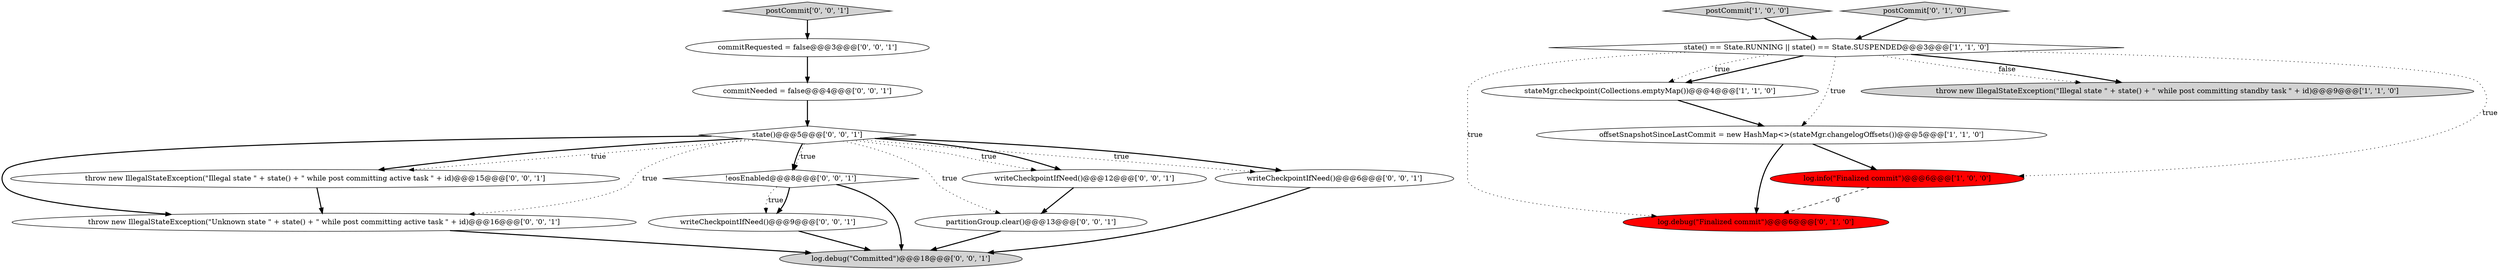 digraph {
11 [style = filled, label = "commitRequested = false@@@3@@@['0', '0', '1']", fillcolor = white, shape = ellipse image = "AAA0AAABBB3BBB"];
3 [style = filled, label = "state() == State.RUNNING || state() == State.SUSPENDED@@@3@@@['1', '1', '0']", fillcolor = white, shape = diamond image = "AAA0AAABBB1BBB"];
2 [style = filled, label = "offsetSnapshotSinceLastCommit = new HashMap<>(stateMgr.changelogOffsets())@@@5@@@['1', '1', '0']", fillcolor = white, shape = ellipse image = "AAA0AAABBB1BBB"];
5 [style = filled, label = "postCommit['1', '0', '0']", fillcolor = lightgray, shape = diamond image = "AAA0AAABBB1BBB"];
7 [style = filled, label = "log.debug(\"Finalized commit\")@@@6@@@['0', '1', '0']", fillcolor = red, shape = ellipse image = "AAA1AAABBB2BBB"];
8 [style = filled, label = "writeCheckpointIfNeed()@@@9@@@['0', '0', '1']", fillcolor = white, shape = ellipse image = "AAA0AAABBB3BBB"];
9 [style = filled, label = "throw new IllegalStateException(\"Unknown state \" + state() + \" while post committing active task \" + id)@@@16@@@['0', '0', '1']", fillcolor = white, shape = ellipse image = "AAA0AAABBB3BBB"];
14 [style = filled, label = "partitionGroup.clear()@@@13@@@['0', '0', '1']", fillcolor = white, shape = ellipse image = "AAA0AAABBB3BBB"];
15 [style = filled, label = "!eosEnabled@@@8@@@['0', '0', '1']", fillcolor = white, shape = diamond image = "AAA0AAABBB3BBB"];
1 [style = filled, label = "log.info(\"Finalized commit\")@@@6@@@['1', '0', '0']", fillcolor = red, shape = ellipse image = "AAA1AAABBB1BBB"];
4 [style = filled, label = "throw new IllegalStateException(\"Illegal state \" + state() + \" while post committing standby task \" + id)@@@9@@@['1', '1', '0']", fillcolor = lightgray, shape = ellipse image = "AAA0AAABBB1BBB"];
12 [style = filled, label = "state()@@@5@@@['0', '0', '1']", fillcolor = white, shape = diamond image = "AAA0AAABBB3BBB"];
16 [style = filled, label = "writeCheckpointIfNeed()@@@6@@@['0', '0', '1']", fillcolor = white, shape = ellipse image = "AAA0AAABBB3BBB"];
17 [style = filled, label = "throw new IllegalStateException(\"Illegal state \" + state() + \" while post committing active task \" + id)@@@15@@@['0', '0', '1']", fillcolor = white, shape = ellipse image = "AAA0AAABBB3BBB"];
18 [style = filled, label = "commitNeeded = false@@@4@@@['0', '0', '1']", fillcolor = white, shape = ellipse image = "AAA0AAABBB3BBB"];
10 [style = filled, label = "log.debug(\"Committed\")@@@18@@@['0', '0', '1']", fillcolor = lightgray, shape = ellipse image = "AAA0AAABBB3BBB"];
0 [style = filled, label = "stateMgr.checkpoint(Collections.emptyMap())@@@4@@@['1', '1', '0']", fillcolor = white, shape = ellipse image = "AAA0AAABBB1BBB"];
19 [style = filled, label = "postCommit['0', '0', '1']", fillcolor = lightgray, shape = diamond image = "AAA0AAABBB3BBB"];
13 [style = filled, label = "writeCheckpointIfNeed()@@@12@@@['0', '0', '1']", fillcolor = white, shape = ellipse image = "AAA0AAABBB3BBB"];
6 [style = filled, label = "postCommit['0', '1', '0']", fillcolor = lightgray, shape = diamond image = "AAA0AAABBB2BBB"];
5->3 [style = bold, label=""];
6->3 [style = bold, label=""];
8->10 [style = bold, label=""];
12->17 [style = dotted, label="true"];
3->7 [style = dotted, label="true"];
15->10 [style = bold, label=""];
16->10 [style = bold, label=""];
3->4 [style = dotted, label="false"];
2->1 [style = bold, label=""];
17->9 [style = bold, label=""];
0->2 [style = bold, label=""];
12->17 [style = bold, label=""];
12->15 [style = bold, label=""];
12->15 [style = dotted, label="true"];
18->12 [style = bold, label=""];
14->10 [style = bold, label=""];
19->11 [style = bold, label=""];
12->16 [style = bold, label=""];
9->10 [style = bold, label=""];
12->9 [style = bold, label=""];
3->4 [style = bold, label=""];
11->18 [style = bold, label=""];
3->0 [style = bold, label=""];
12->13 [style = bold, label=""];
12->14 [style = dotted, label="true"];
12->13 [style = dotted, label="true"];
15->8 [style = dotted, label="true"];
12->16 [style = dotted, label="true"];
3->0 [style = dotted, label="true"];
2->7 [style = bold, label=""];
1->7 [style = dashed, label="0"];
3->1 [style = dotted, label="true"];
13->14 [style = bold, label=""];
15->8 [style = bold, label=""];
3->2 [style = dotted, label="true"];
12->9 [style = dotted, label="true"];
}
